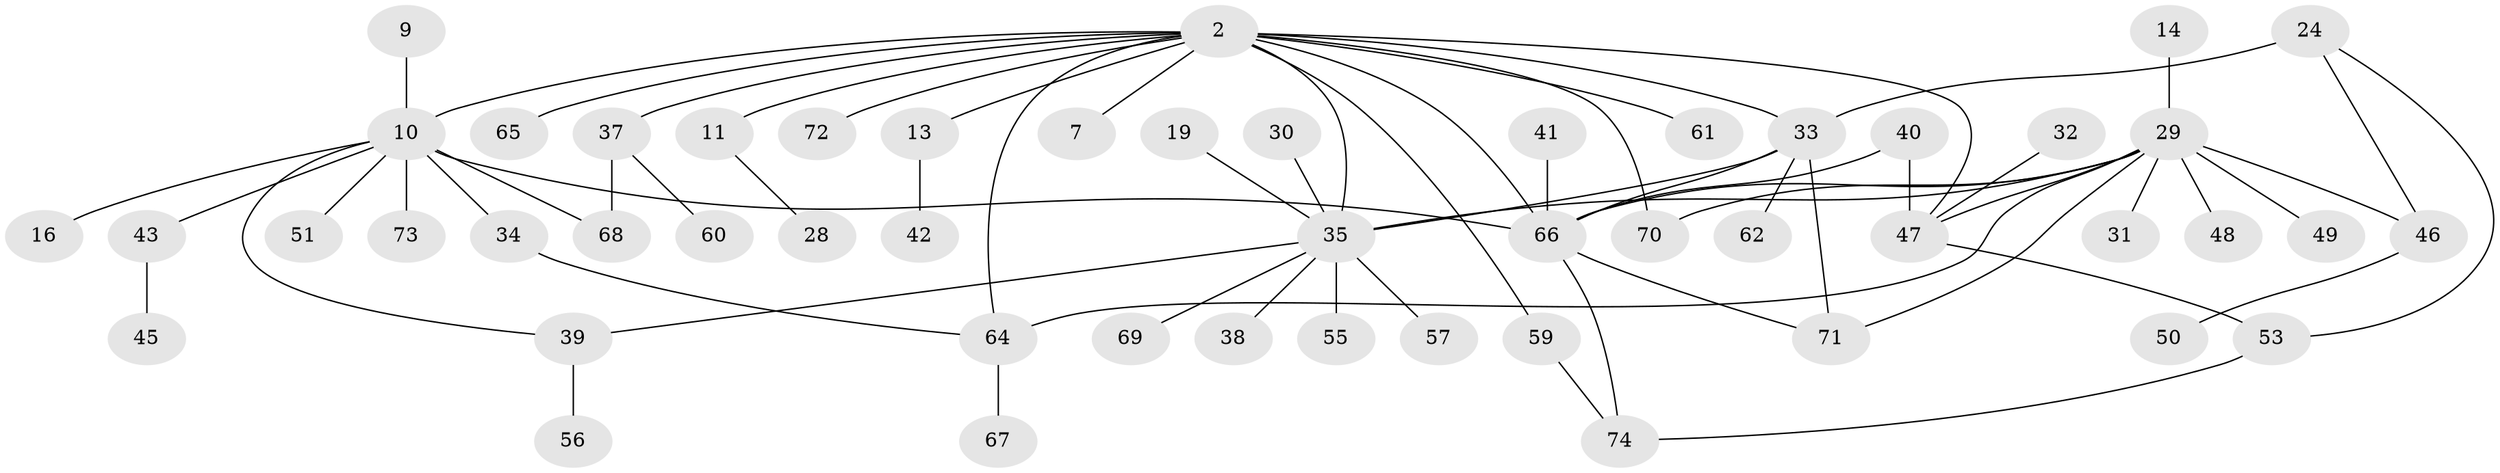 // original degree distribution, {6: 0.05405405405405406, 22: 0.013513513513513514, 3: 0.17567567567567569, 5: 0.013513513513513514, 12: 0.013513513513513514, 9: 0.013513513513513514, 1: 0.3918918918918919, 2: 0.21621621621621623, 4: 0.08108108108108109, 7: 0.02702702702702703}
// Generated by graph-tools (version 1.1) at 2025/51/03/04/25 21:51:00]
// undirected, 51 vertices, 67 edges
graph export_dot {
graph [start="1"]
  node [color=gray90,style=filled];
  2;
  7;
  9;
  10 [super="+8+4"];
  11;
  13;
  14;
  16;
  19;
  24 [super="+20"];
  28;
  29 [super="+6+17"];
  30;
  31;
  32;
  33 [super="+18"];
  34;
  35 [super="+5"];
  37;
  38;
  39;
  40;
  41;
  42;
  43;
  45;
  46;
  47 [super="+23"];
  48;
  49;
  50;
  51;
  53;
  55;
  56;
  57;
  59;
  60;
  61;
  62;
  64 [super="+12+58"];
  65;
  66 [super="+27+63+54"];
  67;
  68;
  69;
  70 [super="+26+52"];
  71 [super="+44"];
  72;
  73;
  74;
  2 -- 7;
  2 -- 11;
  2 -- 13;
  2 -- 33 [weight=2];
  2 -- 37;
  2 -- 59;
  2 -- 61;
  2 -- 65;
  2 -- 66 [weight=3];
  2 -- 72;
  2 -- 35;
  2 -- 10 [weight=3];
  2 -- 64 [weight=2];
  2 -- 47;
  2 -- 70 [weight=2];
  9 -- 10;
  10 -- 16;
  10 -- 34;
  10 -- 43;
  10 -- 68;
  10 -- 39;
  10 -- 73;
  10 -- 51;
  10 -- 66 [weight=2];
  11 -- 28;
  13 -- 42;
  14 -- 29;
  19 -- 35;
  24 -- 53;
  24 -- 46;
  24 -- 33 [weight=2];
  29 -- 48;
  29 -- 49;
  29 -- 35 [weight=3];
  29 -- 64;
  29 -- 66 [weight=3];
  29 -- 46;
  29 -- 31;
  29 -- 47;
  29 -- 70;
  29 -- 71;
  30 -- 35;
  32 -- 47;
  33 -- 35 [weight=2];
  33 -- 62;
  33 -- 66;
  33 -- 71;
  34 -- 64;
  35 -- 38;
  35 -- 69;
  35 -- 39;
  35 -- 55;
  35 -- 57;
  37 -- 60;
  37 -- 68;
  39 -- 56;
  40 -- 47;
  40 -- 66;
  41 -- 66;
  43 -- 45;
  46 -- 50;
  47 -- 53;
  53 -- 74;
  59 -- 74;
  64 -- 67;
  66 -- 74;
  66 -- 71;
}
